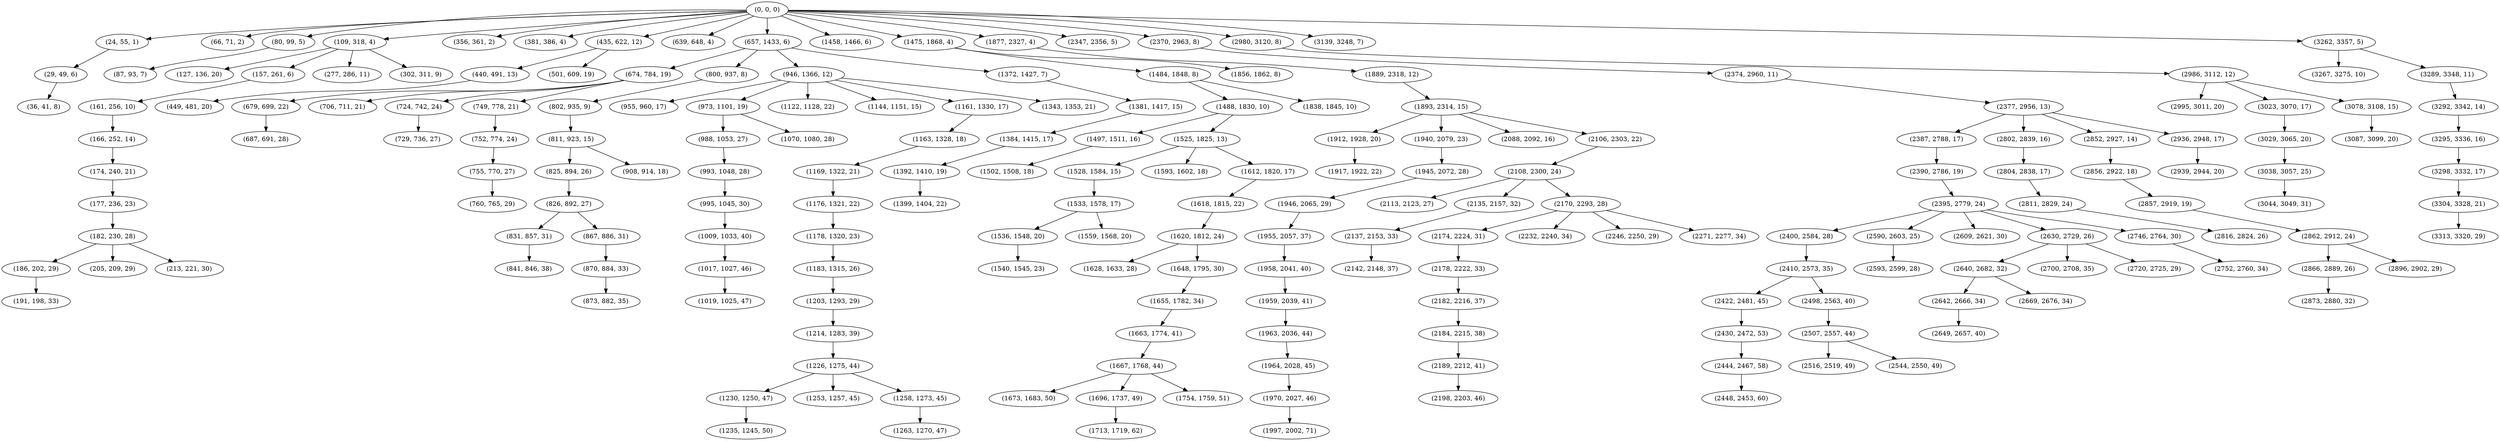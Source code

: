 digraph tree {
    "(0, 0, 0)";
    "(24, 55, 1)";
    "(29, 49, 6)";
    "(36, 41, 8)";
    "(66, 71, 2)";
    "(80, 99, 5)";
    "(87, 93, 7)";
    "(109, 318, 4)";
    "(127, 136, 20)";
    "(157, 261, 6)";
    "(161, 256, 10)";
    "(166, 252, 14)";
    "(174, 240, 21)";
    "(177, 236, 23)";
    "(182, 230, 28)";
    "(186, 202, 29)";
    "(191, 198, 33)";
    "(205, 209, 29)";
    "(213, 221, 30)";
    "(277, 286, 11)";
    "(302, 311, 9)";
    "(356, 361, 2)";
    "(381, 386, 4)";
    "(435, 622, 12)";
    "(440, 491, 13)";
    "(449, 481, 20)";
    "(501, 609, 19)";
    "(639, 648, 4)";
    "(657, 1433, 6)";
    "(674, 784, 19)";
    "(679, 699, 22)";
    "(687, 691, 28)";
    "(706, 711, 21)";
    "(724, 742, 24)";
    "(729, 736, 27)";
    "(749, 778, 21)";
    "(752, 774, 24)";
    "(755, 770, 27)";
    "(760, 765, 29)";
    "(800, 937, 8)";
    "(802, 935, 9)";
    "(811, 923, 15)";
    "(825, 894, 26)";
    "(826, 892, 27)";
    "(831, 857, 31)";
    "(841, 846, 38)";
    "(867, 886, 31)";
    "(870, 884, 33)";
    "(873, 882, 35)";
    "(908, 914, 18)";
    "(946, 1366, 12)";
    "(955, 960, 17)";
    "(973, 1101, 19)";
    "(988, 1053, 27)";
    "(993, 1048, 28)";
    "(995, 1045, 30)";
    "(1009, 1033, 40)";
    "(1017, 1027, 46)";
    "(1019, 1025, 47)";
    "(1070, 1080, 28)";
    "(1122, 1128, 22)";
    "(1144, 1151, 15)";
    "(1161, 1330, 17)";
    "(1163, 1328, 18)";
    "(1169, 1322, 21)";
    "(1176, 1321, 22)";
    "(1178, 1320, 23)";
    "(1183, 1315, 26)";
    "(1203, 1293, 29)";
    "(1214, 1283, 39)";
    "(1226, 1275, 44)";
    "(1230, 1250, 47)";
    "(1235, 1245, 50)";
    "(1253, 1257, 45)";
    "(1258, 1273, 45)";
    "(1263, 1270, 47)";
    "(1343, 1353, 21)";
    "(1372, 1427, 7)";
    "(1381, 1417, 15)";
    "(1384, 1415, 17)";
    "(1392, 1410, 19)";
    "(1399, 1404, 22)";
    "(1458, 1466, 6)";
    "(1475, 1868, 4)";
    "(1484, 1848, 8)";
    "(1488, 1830, 10)";
    "(1497, 1511, 16)";
    "(1502, 1508, 18)";
    "(1525, 1825, 13)";
    "(1528, 1584, 15)";
    "(1533, 1578, 17)";
    "(1536, 1548, 20)";
    "(1540, 1545, 23)";
    "(1559, 1568, 20)";
    "(1593, 1602, 18)";
    "(1612, 1820, 17)";
    "(1618, 1815, 22)";
    "(1620, 1812, 24)";
    "(1628, 1633, 28)";
    "(1648, 1795, 30)";
    "(1655, 1782, 34)";
    "(1663, 1774, 41)";
    "(1667, 1768, 44)";
    "(1673, 1683, 50)";
    "(1696, 1737, 49)";
    "(1713, 1719, 62)";
    "(1754, 1759, 51)";
    "(1838, 1845, 10)";
    "(1856, 1862, 8)";
    "(1877, 2327, 4)";
    "(1889, 2318, 12)";
    "(1893, 2314, 15)";
    "(1912, 1928, 20)";
    "(1917, 1922, 22)";
    "(1940, 2079, 23)";
    "(1945, 2072, 28)";
    "(1946, 2065, 29)";
    "(1955, 2057, 37)";
    "(1958, 2041, 40)";
    "(1959, 2039, 41)";
    "(1963, 2036, 44)";
    "(1964, 2028, 45)";
    "(1970, 2027, 46)";
    "(1997, 2002, 71)";
    "(2088, 2092, 16)";
    "(2106, 2303, 22)";
    "(2108, 2300, 24)";
    "(2113, 2123, 27)";
    "(2135, 2157, 32)";
    "(2137, 2153, 33)";
    "(2142, 2148, 37)";
    "(2170, 2293, 28)";
    "(2174, 2224, 31)";
    "(2178, 2222, 33)";
    "(2182, 2216, 37)";
    "(2184, 2215, 38)";
    "(2189, 2212, 41)";
    "(2198, 2203, 46)";
    "(2232, 2240, 34)";
    "(2246, 2250, 29)";
    "(2271, 2277, 34)";
    "(2347, 2356, 5)";
    "(2370, 2963, 8)";
    "(2374, 2960, 11)";
    "(2377, 2956, 13)";
    "(2387, 2788, 17)";
    "(2390, 2786, 19)";
    "(2395, 2779, 24)";
    "(2400, 2584, 28)";
    "(2410, 2573, 35)";
    "(2422, 2481, 45)";
    "(2430, 2472, 53)";
    "(2444, 2467, 58)";
    "(2448, 2453, 60)";
    "(2498, 2563, 40)";
    "(2507, 2557, 44)";
    "(2516, 2519, 49)";
    "(2544, 2550, 49)";
    "(2590, 2603, 25)";
    "(2593, 2599, 28)";
    "(2609, 2621, 30)";
    "(2630, 2729, 26)";
    "(2640, 2682, 32)";
    "(2642, 2666, 34)";
    "(2649, 2657, 40)";
    "(2669, 2676, 34)";
    "(2700, 2708, 35)";
    "(2720, 2725, 29)";
    "(2746, 2764, 30)";
    "(2752, 2760, 34)";
    "(2802, 2839, 16)";
    "(2804, 2838, 17)";
    "(2811, 2829, 24)";
    "(2816, 2824, 26)";
    "(2852, 2927, 14)";
    "(2856, 2922, 18)";
    "(2857, 2919, 19)";
    "(2862, 2912, 24)";
    "(2866, 2889, 26)";
    "(2873, 2880, 32)";
    "(2896, 2902, 29)";
    "(2936, 2948, 17)";
    "(2939, 2944, 20)";
    "(2980, 3120, 8)";
    "(2986, 3112, 12)";
    "(2995, 3011, 20)";
    "(3023, 3070, 17)";
    "(3029, 3065, 20)";
    "(3038, 3057, 25)";
    "(3044, 3049, 31)";
    "(3078, 3108, 15)";
    "(3087, 3099, 20)";
    "(3139, 3248, 7)";
    "(3262, 3357, 5)";
    "(3267, 3275, 10)";
    "(3289, 3348, 11)";
    "(3292, 3342, 14)";
    "(3295, 3336, 16)";
    "(3298, 3332, 17)";
    "(3304, 3328, 21)";
    "(3313, 3320, 29)";
    "(0, 0, 0)" -> "(24, 55, 1)";
    "(0, 0, 0)" -> "(66, 71, 2)";
    "(0, 0, 0)" -> "(80, 99, 5)";
    "(0, 0, 0)" -> "(109, 318, 4)";
    "(0, 0, 0)" -> "(356, 361, 2)";
    "(0, 0, 0)" -> "(381, 386, 4)";
    "(0, 0, 0)" -> "(435, 622, 12)";
    "(0, 0, 0)" -> "(639, 648, 4)";
    "(0, 0, 0)" -> "(657, 1433, 6)";
    "(0, 0, 0)" -> "(1458, 1466, 6)";
    "(0, 0, 0)" -> "(1475, 1868, 4)";
    "(0, 0, 0)" -> "(1877, 2327, 4)";
    "(0, 0, 0)" -> "(2347, 2356, 5)";
    "(0, 0, 0)" -> "(2370, 2963, 8)";
    "(0, 0, 0)" -> "(2980, 3120, 8)";
    "(0, 0, 0)" -> "(3139, 3248, 7)";
    "(0, 0, 0)" -> "(3262, 3357, 5)";
    "(24, 55, 1)" -> "(29, 49, 6)";
    "(29, 49, 6)" -> "(36, 41, 8)";
    "(80, 99, 5)" -> "(87, 93, 7)";
    "(109, 318, 4)" -> "(127, 136, 20)";
    "(109, 318, 4)" -> "(157, 261, 6)";
    "(109, 318, 4)" -> "(277, 286, 11)";
    "(109, 318, 4)" -> "(302, 311, 9)";
    "(157, 261, 6)" -> "(161, 256, 10)";
    "(161, 256, 10)" -> "(166, 252, 14)";
    "(166, 252, 14)" -> "(174, 240, 21)";
    "(174, 240, 21)" -> "(177, 236, 23)";
    "(177, 236, 23)" -> "(182, 230, 28)";
    "(182, 230, 28)" -> "(186, 202, 29)";
    "(182, 230, 28)" -> "(205, 209, 29)";
    "(182, 230, 28)" -> "(213, 221, 30)";
    "(186, 202, 29)" -> "(191, 198, 33)";
    "(435, 622, 12)" -> "(440, 491, 13)";
    "(435, 622, 12)" -> "(501, 609, 19)";
    "(440, 491, 13)" -> "(449, 481, 20)";
    "(657, 1433, 6)" -> "(674, 784, 19)";
    "(657, 1433, 6)" -> "(800, 937, 8)";
    "(657, 1433, 6)" -> "(946, 1366, 12)";
    "(657, 1433, 6)" -> "(1372, 1427, 7)";
    "(674, 784, 19)" -> "(679, 699, 22)";
    "(674, 784, 19)" -> "(706, 711, 21)";
    "(674, 784, 19)" -> "(724, 742, 24)";
    "(674, 784, 19)" -> "(749, 778, 21)";
    "(679, 699, 22)" -> "(687, 691, 28)";
    "(724, 742, 24)" -> "(729, 736, 27)";
    "(749, 778, 21)" -> "(752, 774, 24)";
    "(752, 774, 24)" -> "(755, 770, 27)";
    "(755, 770, 27)" -> "(760, 765, 29)";
    "(800, 937, 8)" -> "(802, 935, 9)";
    "(802, 935, 9)" -> "(811, 923, 15)";
    "(811, 923, 15)" -> "(825, 894, 26)";
    "(811, 923, 15)" -> "(908, 914, 18)";
    "(825, 894, 26)" -> "(826, 892, 27)";
    "(826, 892, 27)" -> "(831, 857, 31)";
    "(826, 892, 27)" -> "(867, 886, 31)";
    "(831, 857, 31)" -> "(841, 846, 38)";
    "(867, 886, 31)" -> "(870, 884, 33)";
    "(870, 884, 33)" -> "(873, 882, 35)";
    "(946, 1366, 12)" -> "(955, 960, 17)";
    "(946, 1366, 12)" -> "(973, 1101, 19)";
    "(946, 1366, 12)" -> "(1122, 1128, 22)";
    "(946, 1366, 12)" -> "(1144, 1151, 15)";
    "(946, 1366, 12)" -> "(1161, 1330, 17)";
    "(946, 1366, 12)" -> "(1343, 1353, 21)";
    "(973, 1101, 19)" -> "(988, 1053, 27)";
    "(973, 1101, 19)" -> "(1070, 1080, 28)";
    "(988, 1053, 27)" -> "(993, 1048, 28)";
    "(993, 1048, 28)" -> "(995, 1045, 30)";
    "(995, 1045, 30)" -> "(1009, 1033, 40)";
    "(1009, 1033, 40)" -> "(1017, 1027, 46)";
    "(1017, 1027, 46)" -> "(1019, 1025, 47)";
    "(1161, 1330, 17)" -> "(1163, 1328, 18)";
    "(1163, 1328, 18)" -> "(1169, 1322, 21)";
    "(1169, 1322, 21)" -> "(1176, 1321, 22)";
    "(1176, 1321, 22)" -> "(1178, 1320, 23)";
    "(1178, 1320, 23)" -> "(1183, 1315, 26)";
    "(1183, 1315, 26)" -> "(1203, 1293, 29)";
    "(1203, 1293, 29)" -> "(1214, 1283, 39)";
    "(1214, 1283, 39)" -> "(1226, 1275, 44)";
    "(1226, 1275, 44)" -> "(1230, 1250, 47)";
    "(1226, 1275, 44)" -> "(1253, 1257, 45)";
    "(1226, 1275, 44)" -> "(1258, 1273, 45)";
    "(1230, 1250, 47)" -> "(1235, 1245, 50)";
    "(1258, 1273, 45)" -> "(1263, 1270, 47)";
    "(1372, 1427, 7)" -> "(1381, 1417, 15)";
    "(1381, 1417, 15)" -> "(1384, 1415, 17)";
    "(1384, 1415, 17)" -> "(1392, 1410, 19)";
    "(1392, 1410, 19)" -> "(1399, 1404, 22)";
    "(1475, 1868, 4)" -> "(1484, 1848, 8)";
    "(1475, 1868, 4)" -> "(1856, 1862, 8)";
    "(1484, 1848, 8)" -> "(1488, 1830, 10)";
    "(1484, 1848, 8)" -> "(1838, 1845, 10)";
    "(1488, 1830, 10)" -> "(1497, 1511, 16)";
    "(1488, 1830, 10)" -> "(1525, 1825, 13)";
    "(1497, 1511, 16)" -> "(1502, 1508, 18)";
    "(1525, 1825, 13)" -> "(1528, 1584, 15)";
    "(1525, 1825, 13)" -> "(1593, 1602, 18)";
    "(1525, 1825, 13)" -> "(1612, 1820, 17)";
    "(1528, 1584, 15)" -> "(1533, 1578, 17)";
    "(1533, 1578, 17)" -> "(1536, 1548, 20)";
    "(1533, 1578, 17)" -> "(1559, 1568, 20)";
    "(1536, 1548, 20)" -> "(1540, 1545, 23)";
    "(1612, 1820, 17)" -> "(1618, 1815, 22)";
    "(1618, 1815, 22)" -> "(1620, 1812, 24)";
    "(1620, 1812, 24)" -> "(1628, 1633, 28)";
    "(1620, 1812, 24)" -> "(1648, 1795, 30)";
    "(1648, 1795, 30)" -> "(1655, 1782, 34)";
    "(1655, 1782, 34)" -> "(1663, 1774, 41)";
    "(1663, 1774, 41)" -> "(1667, 1768, 44)";
    "(1667, 1768, 44)" -> "(1673, 1683, 50)";
    "(1667, 1768, 44)" -> "(1696, 1737, 49)";
    "(1667, 1768, 44)" -> "(1754, 1759, 51)";
    "(1696, 1737, 49)" -> "(1713, 1719, 62)";
    "(1877, 2327, 4)" -> "(1889, 2318, 12)";
    "(1889, 2318, 12)" -> "(1893, 2314, 15)";
    "(1893, 2314, 15)" -> "(1912, 1928, 20)";
    "(1893, 2314, 15)" -> "(1940, 2079, 23)";
    "(1893, 2314, 15)" -> "(2088, 2092, 16)";
    "(1893, 2314, 15)" -> "(2106, 2303, 22)";
    "(1912, 1928, 20)" -> "(1917, 1922, 22)";
    "(1940, 2079, 23)" -> "(1945, 2072, 28)";
    "(1945, 2072, 28)" -> "(1946, 2065, 29)";
    "(1946, 2065, 29)" -> "(1955, 2057, 37)";
    "(1955, 2057, 37)" -> "(1958, 2041, 40)";
    "(1958, 2041, 40)" -> "(1959, 2039, 41)";
    "(1959, 2039, 41)" -> "(1963, 2036, 44)";
    "(1963, 2036, 44)" -> "(1964, 2028, 45)";
    "(1964, 2028, 45)" -> "(1970, 2027, 46)";
    "(1970, 2027, 46)" -> "(1997, 2002, 71)";
    "(2106, 2303, 22)" -> "(2108, 2300, 24)";
    "(2108, 2300, 24)" -> "(2113, 2123, 27)";
    "(2108, 2300, 24)" -> "(2135, 2157, 32)";
    "(2108, 2300, 24)" -> "(2170, 2293, 28)";
    "(2135, 2157, 32)" -> "(2137, 2153, 33)";
    "(2137, 2153, 33)" -> "(2142, 2148, 37)";
    "(2170, 2293, 28)" -> "(2174, 2224, 31)";
    "(2170, 2293, 28)" -> "(2232, 2240, 34)";
    "(2170, 2293, 28)" -> "(2246, 2250, 29)";
    "(2170, 2293, 28)" -> "(2271, 2277, 34)";
    "(2174, 2224, 31)" -> "(2178, 2222, 33)";
    "(2178, 2222, 33)" -> "(2182, 2216, 37)";
    "(2182, 2216, 37)" -> "(2184, 2215, 38)";
    "(2184, 2215, 38)" -> "(2189, 2212, 41)";
    "(2189, 2212, 41)" -> "(2198, 2203, 46)";
    "(2370, 2963, 8)" -> "(2374, 2960, 11)";
    "(2374, 2960, 11)" -> "(2377, 2956, 13)";
    "(2377, 2956, 13)" -> "(2387, 2788, 17)";
    "(2377, 2956, 13)" -> "(2802, 2839, 16)";
    "(2377, 2956, 13)" -> "(2852, 2927, 14)";
    "(2377, 2956, 13)" -> "(2936, 2948, 17)";
    "(2387, 2788, 17)" -> "(2390, 2786, 19)";
    "(2390, 2786, 19)" -> "(2395, 2779, 24)";
    "(2395, 2779, 24)" -> "(2400, 2584, 28)";
    "(2395, 2779, 24)" -> "(2590, 2603, 25)";
    "(2395, 2779, 24)" -> "(2609, 2621, 30)";
    "(2395, 2779, 24)" -> "(2630, 2729, 26)";
    "(2395, 2779, 24)" -> "(2746, 2764, 30)";
    "(2400, 2584, 28)" -> "(2410, 2573, 35)";
    "(2410, 2573, 35)" -> "(2422, 2481, 45)";
    "(2410, 2573, 35)" -> "(2498, 2563, 40)";
    "(2422, 2481, 45)" -> "(2430, 2472, 53)";
    "(2430, 2472, 53)" -> "(2444, 2467, 58)";
    "(2444, 2467, 58)" -> "(2448, 2453, 60)";
    "(2498, 2563, 40)" -> "(2507, 2557, 44)";
    "(2507, 2557, 44)" -> "(2516, 2519, 49)";
    "(2507, 2557, 44)" -> "(2544, 2550, 49)";
    "(2590, 2603, 25)" -> "(2593, 2599, 28)";
    "(2630, 2729, 26)" -> "(2640, 2682, 32)";
    "(2630, 2729, 26)" -> "(2700, 2708, 35)";
    "(2630, 2729, 26)" -> "(2720, 2725, 29)";
    "(2640, 2682, 32)" -> "(2642, 2666, 34)";
    "(2640, 2682, 32)" -> "(2669, 2676, 34)";
    "(2642, 2666, 34)" -> "(2649, 2657, 40)";
    "(2746, 2764, 30)" -> "(2752, 2760, 34)";
    "(2802, 2839, 16)" -> "(2804, 2838, 17)";
    "(2804, 2838, 17)" -> "(2811, 2829, 24)";
    "(2811, 2829, 24)" -> "(2816, 2824, 26)";
    "(2852, 2927, 14)" -> "(2856, 2922, 18)";
    "(2856, 2922, 18)" -> "(2857, 2919, 19)";
    "(2857, 2919, 19)" -> "(2862, 2912, 24)";
    "(2862, 2912, 24)" -> "(2866, 2889, 26)";
    "(2862, 2912, 24)" -> "(2896, 2902, 29)";
    "(2866, 2889, 26)" -> "(2873, 2880, 32)";
    "(2936, 2948, 17)" -> "(2939, 2944, 20)";
    "(2980, 3120, 8)" -> "(2986, 3112, 12)";
    "(2986, 3112, 12)" -> "(2995, 3011, 20)";
    "(2986, 3112, 12)" -> "(3023, 3070, 17)";
    "(2986, 3112, 12)" -> "(3078, 3108, 15)";
    "(3023, 3070, 17)" -> "(3029, 3065, 20)";
    "(3029, 3065, 20)" -> "(3038, 3057, 25)";
    "(3038, 3057, 25)" -> "(3044, 3049, 31)";
    "(3078, 3108, 15)" -> "(3087, 3099, 20)";
    "(3262, 3357, 5)" -> "(3267, 3275, 10)";
    "(3262, 3357, 5)" -> "(3289, 3348, 11)";
    "(3289, 3348, 11)" -> "(3292, 3342, 14)";
    "(3292, 3342, 14)" -> "(3295, 3336, 16)";
    "(3295, 3336, 16)" -> "(3298, 3332, 17)";
    "(3298, 3332, 17)" -> "(3304, 3328, 21)";
    "(3304, 3328, 21)" -> "(3313, 3320, 29)";
}
